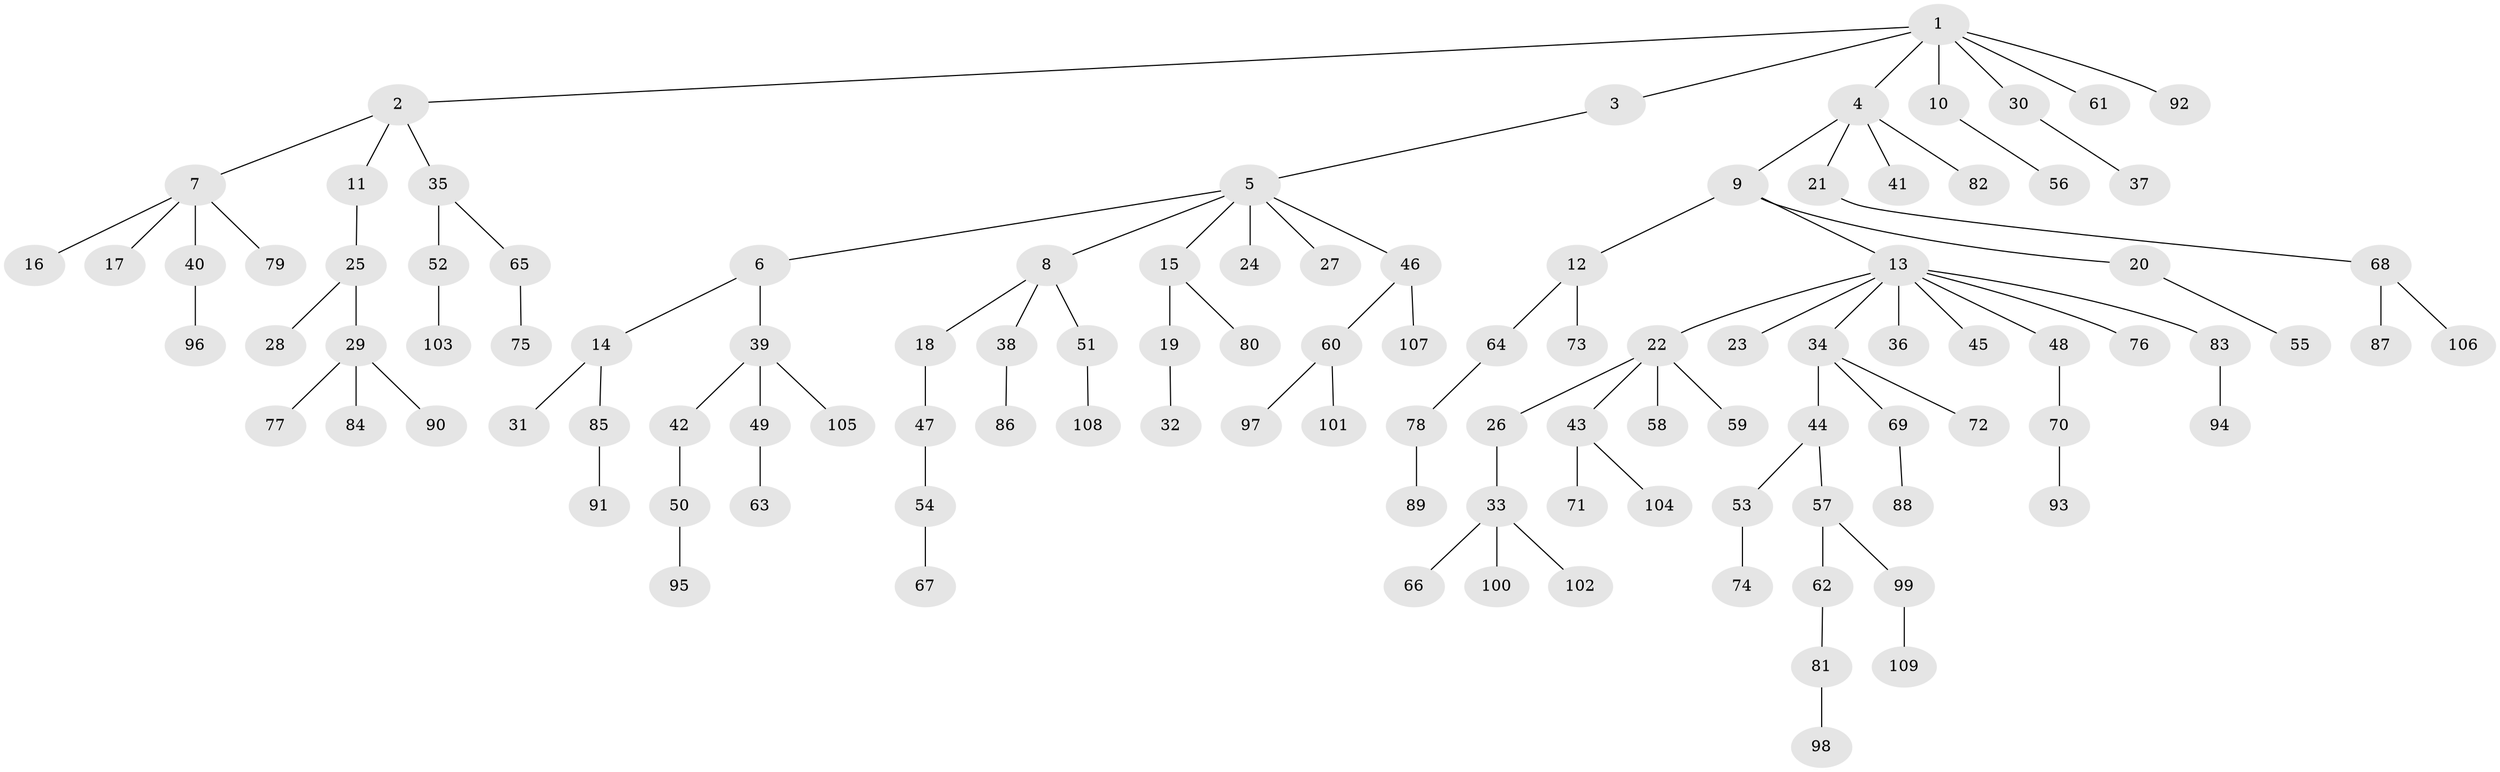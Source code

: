 // Generated by graph-tools (version 1.1) at 2025/36/03/09/25 02:36:34]
// undirected, 109 vertices, 108 edges
graph export_dot {
graph [start="1"]
  node [color=gray90,style=filled];
  1;
  2;
  3;
  4;
  5;
  6;
  7;
  8;
  9;
  10;
  11;
  12;
  13;
  14;
  15;
  16;
  17;
  18;
  19;
  20;
  21;
  22;
  23;
  24;
  25;
  26;
  27;
  28;
  29;
  30;
  31;
  32;
  33;
  34;
  35;
  36;
  37;
  38;
  39;
  40;
  41;
  42;
  43;
  44;
  45;
  46;
  47;
  48;
  49;
  50;
  51;
  52;
  53;
  54;
  55;
  56;
  57;
  58;
  59;
  60;
  61;
  62;
  63;
  64;
  65;
  66;
  67;
  68;
  69;
  70;
  71;
  72;
  73;
  74;
  75;
  76;
  77;
  78;
  79;
  80;
  81;
  82;
  83;
  84;
  85;
  86;
  87;
  88;
  89;
  90;
  91;
  92;
  93;
  94;
  95;
  96;
  97;
  98;
  99;
  100;
  101;
  102;
  103;
  104;
  105;
  106;
  107;
  108;
  109;
  1 -- 2;
  1 -- 3;
  1 -- 4;
  1 -- 10;
  1 -- 30;
  1 -- 61;
  1 -- 92;
  2 -- 7;
  2 -- 11;
  2 -- 35;
  3 -- 5;
  4 -- 9;
  4 -- 21;
  4 -- 41;
  4 -- 82;
  5 -- 6;
  5 -- 8;
  5 -- 15;
  5 -- 24;
  5 -- 27;
  5 -- 46;
  6 -- 14;
  6 -- 39;
  7 -- 16;
  7 -- 17;
  7 -- 40;
  7 -- 79;
  8 -- 18;
  8 -- 38;
  8 -- 51;
  9 -- 12;
  9 -- 13;
  9 -- 20;
  10 -- 56;
  11 -- 25;
  12 -- 64;
  12 -- 73;
  13 -- 22;
  13 -- 23;
  13 -- 34;
  13 -- 36;
  13 -- 45;
  13 -- 48;
  13 -- 76;
  13 -- 83;
  14 -- 31;
  14 -- 85;
  15 -- 19;
  15 -- 80;
  18 -- 47;
  19 -- 32;
  20 -- 55;
  21 -- 68;
  22 -- 26;
  22 -- 43;
  22 -- 58;
  22 -- 59;
  25 -- 28;
  25 -- 29;
  26 -- 33;
  29 -- 77;
  29 -- 84;
  29 -- 90;
  30 -- 37;
  33 -- 66;
  33 -- 100;
  33 -- 102;
  34 -- 44;
  34 -- 69;
  34 -- 72;
  35 -- 52;
  35 -- 65;
  38 -- 86;
  39 -- 42;
  39 -- 49;
  39 -- 105;
  40 -- 96;
  42 -- 50;
  43 -- 71;
  43 -- 104;
  44 -- 53;
  44 -- 57;
  46 -- 60;
  46 -- 107;
  47 -- 54;
  48 -- 70;
  49 -- 63;
  50 -- 95;
  51 -- 108;
  52 -- 103;
  53 -- 74;
  54 -- 67;
  57 -- 62;
  57 -- 99;
  60 -- 97;
  60 -- 101;
  62 -- 81;
  64 -- 78;
  65 -- 75;
  68 -- 87;
  68 -- 106;
  69 -- 88;
  70 -- 93;
  78 -- 89;
  81 -- 98;
  83 -- 94;
  85 -- 91;
  99 -- 109;
}
